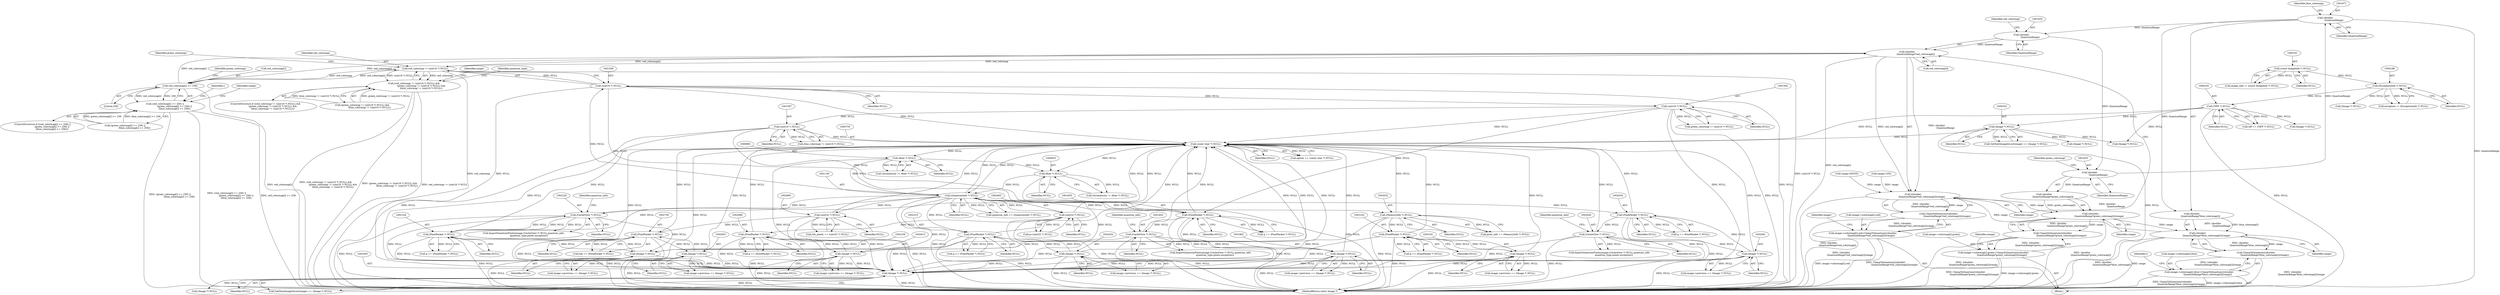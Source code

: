 digraph "0_ImageMagick_f6e9d0d9955e85bdd7540b251cd50d598dacc5e6_62@pointer" {
"1001633" [label="(Call,(double)\n                        QuantumRange*red_colormap[i])"];
"1001634" [label="(Call,(double)\n                        QuantumRange)"];
"1001670" [label="(Call,(double)\n                        QuantumRange)"];
"1001652" [label="(Call,(double)\n                        QuantumRange)"];
"1001553" [label="(Call,red_colormap != (uint16 *) NULL)"];
"1001588" [label="(Call,red_colormap[i] >= 256)"];
"1001633" [label="(Call,(double)\n                        QuantumRange*red_colormap[i])"];
"1001555" [label="(Call,(uint16 *) NULL)"];
"1001139" [label="(Call,(QuantumInfo *) NULL)"];
"1000932" [label="(Call,(float *) NULL)"];
"1000894" [label="(Call,(float *) NULL)"];
"1000754" [label="(Call,(const char *) NULL)"];
"1002952" [label="(Call,(Image *) NULL)"];
"1002749" [label="(Call,(PixelPacket *) NULL)"];
"1002684" [label="(Call,(uint32 *) NULL)"];
"1002462" [label="(Call,(uint32 *) NULL)"];
"1000331" [label="(Call,(Image *) NULL)"];
"1000253" [label="(Call,(TIFF *) NULL)"];
"1000187" [label="(Call,(ExceptionInfo *) NULL)"];
"1000160" [label="(Call,(const ImageInfo *) NULL)"];
"1001561" [label="(Call,(uint16 *) NULL)"];
"1002612" [label="(Call,(Image *) NULL)"];
"1002495" [label="(Call,(PixelPacket *) NULL)"];
"1002219" [label="(Call,(CacheView *) NULL)"];
"1002143" [label="(Call,(PixelPacket *) NULL)"];
"1002238" [label="(Call,(Image *) NULL)"];
"1002314" [label="(Call,(PixelPacket *) NULL)"];
"1002433" [label="(Call,(Image *) NULL)"];
"1003180" [label="(Call,(Image *) NULL)"];
"1003101" [label="(Call,(PixelPacket *) NULL)"];
"1003031" [label="(Call,(MemoryInfo *) NULL)"];
"1001834" [label="(Call,(PixelPacket *) NULL)"];
"1001861" [label="(Call,(Image *) NULL)"];
"1001842" [label="(Call,(CacheView *) NULL)"];
"1001566" [label="(Call,(uint16 *) NULL)"];
"1002033" [label="(Call,(PixelPacket *) NULL)"];
"1002060" [label="(Call,(Image *) NULL)"];
"1002041" [label="(Call,(CacheView *) NULL)"];
"1003302" [label="(Call,(Image *) NULL)"];
"1001552" [label="(Call,(red_colormap != (uint16 *) NULL) &&\n                    (green_colormap != (uint16 *) NULL) &&\n                    (blue_colormap != (uint16 *) NULL))"];
"1001587" [label="(Call,(red_colormap[i] >= 256) ||\n                          (green_colormap[i] >= 256) ||\n                          (blue_colormap[i] >= 256))"];
"1001632" [label="(Call,((double)\n                        QuantumRange*red_colormap[i])/range)"];
"1001631" [label="(Call,ClampToQuantum(((double)\n                        QuantumRange*red_colormap[i])/range))"];
"1001623" [label="(Call,image->colormap[i].red=ClampToQuantum(((double)\n                        QuantumRange*red_colormap[i])/range))"];
"1001650" [label="(Call,((double)\n                        QuantumRange*green_colormap[i])/range)"];
"1001649" [label="(Call,ClampToQuantum(((double)\n                        QuantumRange*green_colormap[i])/range))"];
"1001641" [label="(Call,image->colormap[i].green=ClampToQuantum(((double)\n                        QuantumRange*green_colormap[i])/range))"];
"1001668" [label="(Call,((double)\n                        QuantumRange*blue_colormap[i])/range)"];
"1001667" [label="(Call,ClampToQuantum(((double)\n                        QuantumRange*blue_colormap[i])/range))"];
"1001659" [label="(Call,image->colormap[i].blue=ClampToQuantum(((double)\n                        QuantumRange*blue_colormap[i])/range))"];
"1001667" [label="(Call,ClampToQuantum(((double)\n                        QuantumRange*blue_colormap[i])/range))"];
"1000333" [label="(Identifier,NULL)"];
"1002460" [label="(Call,p=(uint32 *) NULL)"];
"1001637" [label="(Call,red_colormap[i])"];
"1000217" [label="(Call,(Image *) NULL)"];
"1000321" [label="(Call,(Image *) NULL)"];
"1002312" [label="(Call,q == (PixelPacket *) NULL)"];
"1001636" [label="(Identifier,QuantumRange)"];
"1003031" [label="(Call,(MemoryInfo *) NULL)"];
"1001566" [label="(Call,(uint16 *) NULL)"];
"1000328" [label="(Call,GetNextImageInList(image) == (Image *) NULL)"];
"1001605" [label="(Call,range=65535)"];
"1002234" [label="(Call,image->previous == (Image *) NULL)"];
"1002433" [label="(Call,(Image *) NULL)"];
"1001861" [label="(Call,(Image *) NULL)"];
"1002039" [label="(Call,ImportQuantumPixels(image,(CacheView *) NULL,quantum_info,\n            quantum_type,pixels,exception))"];
"1001650" [label="(Call,((double)\n                        QuantumRange*green_colormap[i])/range)"];
"1003033" [label="(Identifier,NULL)"];
"1001638" [label="(Identifier,red_colormap)"];
"1001842" [label="(Call,(CacheView *) NULL)"];
"1001632" [label="(Call,((double)\n                        QuantumRange*red_colormap[i])/range)"];
"1001658" [label="(Identifier,range)"];
"1001554" [label="(Identifier,red_colormap)"];
"1002238" [label="(Call,(Image *) NULL)"];
"1001557" [label="(Identifier,NULL)"];
"1001555" [label="(Call,(uint16 *) NULL)"];
"1001652" [label="(Call,(double)\n                        QuantumRange)"];
"1000253" [label="(Call,(TIFF *) NULL)"];
"1001857" [label="(Call,image->previous == (Image *) NULL)"];
"1001645" [label="(Identifier,image)"];
"1001633" [label="(Call,(double)\n                        QuantumRange*red_colormap[i])"];
"1000158" [label="(Call,image_info != (const ImageInfo *) NULL)"];
"1002608" [label="(Call,image->previous == (Image *) NULL)"];
"1002043" [label="(Identifier,NULL)"];
"1002222" [label="(Identifier,quantum_info)"];
"1002429" [label="(Call,image->previous == (Image *) NULL)"];
"1002041" [label="(Call,(CacheView *) NULL)"];
"1001141" [label="(Identifier,NULL)"];
"1002684" [label="(Call,(uint32 *) NULL)"];
"1000892" [label="(Call,chromaticity != (float *) NULL)"];
"1003311" [label="(Call,(Image *) NULL)"];
"1001634" [label="(Call,(double)\n                        QuantumRange)"];
"1001552" [label="(Call,(red_colormap != (uint16 *) NULL) &&\n                    (green_colormap != (uint16 *) NULL) &&\n                    (blue_colormap != (uint16 *) NULL))"];
"1002493" [label="(Call,q == (PixelPacket *) NULL)"];
"1001592" [label="(Literal,256)"];
"1001654" [label="(Identifier,QuantumRange)"];
"1002314" [label="(Call,(PixelPacket *) NULL)"];
"1003099" [label="(Call,q == (PixelPacket *) NULL)"];
"1001656" [label="(Identifier,green_colormap)"];
"1001593" [label="(Call,(green_colormap[i] >= 256) ||\n                          (blue_colormap[i] >= 256))"];
"1001622" [label="(Block,)"];
"1002954" [label="(Identifier,NULL)"];
"1002497" [label="(Identifier,NULL)"];
"1001668" [label="(Call,((double)\n                        QuantumRange*blue_colormap[i])/range)"];
"1000255" [label="(Identifier,NULL)"];
"1000187" [label="(Call,(ExceptionInfo *) NULL)"];
"1002145" [label="(Identifier,NULL)"];
"1001649" [label="(Call,ClampToQuantum(((double)\n                        QuantumRange*green_colormap[i])/range))"];
"1001836" [label="(Identifier,NULL)"];
"1002464" [label="(Identifier,NULL)"];
"1001571" [label="(Identifier,range)"];
"1001674" [label="(Identifier,blue_colormap)"];
"1000251" [label="(Call,tiff == (TIFF *) NULL)"];
"1002495" [label="(Call,(PixelPacket *) NULL)"];
"1000160" [label="(Call,(const ImageInfo *) NULL)"];
"1003103" [label="(Identifier,NULL)"];
"1001676" [label="(Identifier,range)"];
"1001624" [label="(Call,image->colormap[i].red)"];
"1000930" [label="(Call,chromaticity != (float *) NULL)"];
"1001568" [label="(Identifier,NULL)"];
"1001663" [label="(Identifier,image)"];
"1001551" [label="(ControlStructure,if ((red_colormap != (uint16 *) NULL) &&\n                    (green_colormap != (uint16 *) NULL) &&\n                    (blue_colormap != (uint16 *) NULL)))"];
"1001631" [label="(Call,ClampToQuantum(((double)\n                        QuantumRange*red_colormap[i])/range))"];
"1002316" [label="(Identifier,NULL)"];
"1002749" [label="(Call,(PixelPacket *) NULL)"];
"1001564" [label="(Call,blue_colormap != (uint16 *) NULL)"];
"1001563" [label="(Identifier,NULL)"];
"1000185" [label="(Call,exception != (ExceptionInfo *) NULL)"];
"1002044" [label="(Identifier,quantum_info)"];
"1002143" [label="(Call,(PixelPacket *) NULL)"];
"1002948" [label="(Call,image->previous == (Image *) NULL)"];
"1000932" [label="(Call,(float *) NULL)"];
"1003182" [label="(Identifier,NULL)"];
"1002952" [label="(Call,(Image *) NULL)"];
"1002060" [label="(Call,(Image *) NULL)"];
"1001586" [label="(ControlStructure,if ((red_colormap[i] >= 256) ||\n                          (green_colormap[i] >= 256) ||\n                          (blue_colormap[i] >= 256)))"];
"1001863" [label="(Identifier,NULL)"];
"1001570" [label="(Call,range=255)"];
"1003304" [label="(Identifier,NULL)"];
"1001596" [label="(Identifier,green_colormap)"];
"1001845" [label="(Identifier,quantum_info)"];
"1001585" [label="(Identifier,i)"];
"1001659" [label="(Call,image->colormap[i].blue=ClampToQuantum(((double)\n                        QuantumRange*blue_colormap[i])/range))"];
"1000342" [label="(Call,(Image *) NULL)"];
"1001621" [label="(Identifier,i)"];
"1001640" [label="(Identifier,range)"];
"1002747" [label="(Call,tile == (PixelPacket *) NULL)"];
"1001558" [label="(Call,(green_colormap != (uint16 *) NULL) &&\n                    (blue_colormap != (uint16 *) NULL))"];
"1001553" [label="(Call,red_colormap != (uint16 *) NULL)"];
"1001623" [label="(Call,image->colormap[i].red=ClampToQuantum(((double)\n                        QuantumRange*red_colormap[i])/range))"];
"1001139" [label="(Call,(QuantumInfo *) NULL)"];
"1000162" [label="(Identifier,NULL)"];
"1001840" [label="(Call,ImportQuantumPixels(image,(CacheView *) NULL,quantum_info,\n            quantum_type,pixels,exception))"];
"1002217" [label="(Call,ImportQuantumPixels(image,(CacheView *) NULL,quantum_info,\n              quantum_type,pixels,exception))"];
"1002056" [label="(Call,image->previous == (Image *) NULL)"];
"1001137" [label="(Call,quantum_info == (QuantumInfo *) NULL)"];
"1001670" [label="(Call,(double)\n                        QuantumRange)"];
"1002614" [label="(Identifier,NULL)"];
"1002240" [label="(Identifier,NULL)"];
"1000756" [label="(Identifier,NULL)"];
"1001651" [label="(Call,(double)\n                        QuantumRange*green_colormap[i])"];
"1002462" [label="(Call,(uint32 *) NULL)"];
"1002035" [label="(Identifier,NULL)"];
"1002612" [label="(Call,(Image *) NULL)"];
"1001660" [label="(Call,image->colormap[i].blue)"];
"1000331" [label="(Call,(Image *) NULL)"];
"1001672" [label="(Identifier,QuantumRange)"];
"1002682" [label="(Call,tile_pixels == (uint32 *) NULL)"];
"1002221" [label="(Identifier,NULL)"];
"1001561" [label="(Call,(uint16 *) NULL)"];
"1001669" [label="(Call,(double)\n                        QuantumRange*blue_colormap[i])"];
"1002751" [label="(Identifier,NULL)"];
"1001587" [label="(Call,(red_colormap[i] >= 256) ||\n                          (green_colormap[i] >= 256) ||\n                          (blue_colormap[i] >= 256))"];
"1002219" [label="(Call,(CacheView *) NULL)"];
"1001560" [label="(Identifier,green_colormap)"];
"1003176" [label="(Call,image->previous == (Image *) NULL)"];
"1003302" [label="(Call,(Image *) NULL)"];
"1001844" [label="(Identifier,NULL)"];
"1002031" [label="(Call,q == (PixelPacket *) NULL)"];
"1000270" [label="(Call,(Image *) NULL)"];
"1000934" [label="(Identifier,NULL)"];
"1000752" [label="(Call,option == (const char *) NULL)"];
"1002141" [label="(Call,q == (PixelPacket *) NULL)"];
"1003299" [label="(Call,GetNextImageInList(image) == (Image *) NULL)"];
"1002435" [label="(Identifier,NULL)"];
"1001834" [label="(Call,(PixelPacket *) NULL)"];
"1000896" [label="(Identifier,NULL)"];
"1001642" [label="(Call,image->colormap[i].green)"];
"1003029" [label="(Call,pixel_info == (MemoryInfo *) NULL)"];
"1003180" [label="(Call,(Image *) NULL)"];
"1001678" [label="(Identifier,quantum_type)"];
"1001559" [label="(Call,green_colormap != (uint16 *) NULL)"];
"1002033" [label="(Call,(PixelPacket *) NULL)"];
"1003101" [label="(Call,(PixelPacket *) NULL)"];
"1000189" [label="(Identifier,NULL)"];
"1001832" [label="(Call,q == (PixelPacket *) NULL)"];
"1003352" [label="(MethodReturn,static Image *)"];
"1000754" [label="(Call,(const char *) NULL)"];
"1001641" [label="(Call,image->colormap[i].green=ClampToQuantum(((double)\n                        QuantumRange*green_colormap[i])/range))"];
"1001606" [label="(Identifier,range)"];
"1001589" [label="(Call,red_colormap[i])"];
"1000894" [label="(Call,(float *) NULL)"];
"1002686" [label="(Identifier,NULL)"];
"1001588" [label="(Call,red_colormap[i] >= 256)"];
"1002062" [label="(Identifier,NULL)"];
"1001633" -> "1001632"  [label="AST: "];
"1001633" -> "1001637"  [label="CFG: "];
"1001634" -> "1001633"  [label="AST: "];
"1001637" -> "1001633"  [label="AST: "];
"1001640" -> "1001633"  [label="CFG: "];
"1001633" -> "1003352"  [label="DDG: red_colormap[i]"];
"1001633" -> "1001553"  [label="DDG: red_colormap[i]"];
"1001633" -> "1001588"  [label="DDG: red_colormap[i]"];
"1001633" -> "1001632"  [label="DDG: (double)\n                        QuantumRange"];
"1001633" -> "1001632"  [label="DDG: red_colormap[i]"];
"1001634" -> "1001633"  [label="DDG: QuantumRange"];
"1001553" -> "1001633"  [label="DDG: red_colormap"];
"1001588" -> "1001633"  [label="DDG: red_colormap[i]"];
"1001634" -> "1001636"  [label="CFG: "];
"1001635" -> "1001634"  [label="AST: "];
"1001636" -> "1001634"  [label="AST: "];
"1001638" -> "1001634"  [label="CFG: "];
"1001670" -> "1001634"  [label="DDG: QuantumRange"];
"1001634" -> "1001652"  [label="DDG: QuantumRange"];
"1001670" -> "1001669"  [label="AST: "];
"1001670" -> "1001672"  [label="CFG: "];
"1001671" -> "1001670"  [label="AST: "];
"1001672" -> "1001670"  [label="AST: "];
"1001674" -> "1001670"  [label="CFG: "];
"1001670" -> "1003352"  [label="DDG: QuantumRange"];
"1001670" -> "1001669"  [label="DDG: QuantumRange"];
"1001652" -> "1001670"  [label="DDG: QuantumRange"];
"1001652" -> "1001651"  [label="AST: "];
"1001652" -> "1001654"  [label="CFG: "];
"1001653" -> "1001652"  [label="AST: "];
"1001654" -> "1001652"  [label="AST: "];
"1001656" -> "1001652"  [label="CFG: "];
"1001652" -> "1001651"  [label="DDG: QuantumRange"];
"1001553" -> "1001552"  [label="AST: "];
"1001553" -> "1001555"  [label="CFG: "];
"1001554" -> "1001553"  [label="AST: "];
"1001555" -> "1001553"  [label="AST: "];
"1001560" -> "1001553"  [label="CFG: "];
"1001552" -> "1001553"  [label="CFG: "];
"1001553" -> "1003352"  [label="DDG: red_colormap"];
"1001553" -> "1003352"  [label="DDG: (uint16 *) NULL"];
"1001553" -> "1001552"  [label="DDG: red_colormap"];
"1001553" -> "1001552"  [label="DDG: (uint16 *) NULL"];
"1001588" -> "1001553"  [label="DDG: red_colormap[i]"];
"1001555" -> "1001553"  [label="DDG: NULL"];
"1001553" -> "1001588"  [label="DDG: red_colormap"];
"1001588" -> "1001587"  [label="AST: "];
"1001588" -> "1001592"  [label="CFG: "];
"1001589" -> "1001588"  [label="AST: "];
"1001592" -> "1001588"  [label="AST: "];
"1001596" -> "1001588"  [label="CFG: "];
"1001587" -> "1001588"  [label="CFG: "];
"1001588" -> "1003352"  [label="DDG: red_colormap[i]"];
"1001588" -> "1001587"  [label="DDG: red_colormap[i]"];
"1001588" -> "1001587"  [label="DDG: 256"];
"1001555" -> "1001557"  [label="CFG: "];
"1001556" -> "1001555"  [label="AST: "];
"1001557" -> "1001555"  [label="AST: "];
"1001555" -> "1003352"  [label="DDG: NULL"];
"1001555" -> "1000754"  [label="DDG: NULL"];
"1001139" -> "1001555"  [label="DDG: NULL"];
"1001555" -> "1001561"  [label="DDG: NULL"];
"1001555" -> "1001834"  [label="DDG: NULL"];
"1001555" -> "1003302"  [label="DDG: NULL"];
"1001139" -> "1001137"  [label="AST: "];
"1001139" -> "1001141"  [label="CFG: "];
"1001140" -> "1001139"  [label="AST: "];
"1001141" -> "1001139"  [label="AST: "];
"1001137" -> "1001139"  [label="CFG: "];
"1001139" -> "1003352"  [label="DDG: NULL"];
"1001139" -> "1000754"  [label="DDG: NULL"];
"1001139" -> "1001137"  [label="DDG: NULL"];
"1000932" -> "1001139"  [label="DDG: NULL"];
"1000894" -> "1001139"  [label="DDG: NULL"];
"1000754" -> "1001139"  [label="DDG: NULL"];
"1001139" -> "1001834"  [label="DDG: NULL"];
"1001139" -> "1002033"  [label="DDG: NULL"];
"1001139" -> "1002143"  [label="DDG: NULL"];
"1001139" -> "1002219"  [label="DDG: NULL"];
"1001139" -> "1002238"  [label="DDG: NULL"];
"1001139" -> "1002314"  [label="DDG: NULL"];
"1001139" -> "1002462"  [label="DDG: NULL"];
"1001139" -> "1002684"  [label="DDG: NULL"];
"1001139" -> "1003031"  [label="DDG: NULL"];
"1001139" -> "1003302"  [label="DDG: NULL"];
"1000932" -> "1000930"  [label="AST: "];
"1000932" -> "1000934"  [label="CFG: "];
"1000933" -> "1000932"  [label="AST: "];
"1000934" -> "1000932"  [label="AST: "];
"1000930" -> "1000932"  [label="CFG: "];
"1000932" -> "1003352"  [label="DDG: NULL"];
"1000932" -> "1000930"  [label="DDG: NULL"];
"1000894" -> "1000932"  [label="DDG: NULL"];
"1000754" -> "1000932"  [label="DDG: NULL"];
"1000894" -> "1000892"  [label="AST: "];
"1000894" -> "1000896"  [label="CFG: "];
"1000895" -> "1000894"  [label="AST: "];
"1000896" -> "1000894"  [label="AST: "];
"1000892" -> "1000894"  [label="CFG: "];
"1000894" -> "1003352"  [label="DDG: NULL"];
"1000894" -> "1000892"  [label="DDG: NULL"];
"1000754" -> "1000894"  [label="DDG: NULL"];
"1000754" -> "1000752"  [label="AST: "];
"1000754" -> "1000756"  [label="CFG: "];
"1000755" -> "1000754"  [label="AST: "];
"1000756" -> "1000754"  [label="AST: "];
"1000752" -> "1000754"  [label="CFG: "];
"1000754" -> "1003352"  [label="DDG: NULL"];
"1000754" -> "1000752"  [label="DDG: NULL"];
"1002952" -> "1000754"  [label="DDG: NULL"];
"1002462" -> "1000754"  [label="DDG: NULL"];
"1000331" -> "1000754"  [label="DDG: NULL"];
"1001561" -> "1000754"  [label="DDG: NULL"];
"1002612" -> "1000754"  [label="DDG: NULL"];
"1002495" -> "1000754"  [label="DDG: NULL"];
"1000253" -> "1000754"  [label="DDG: NULL"];
"1002219" -> "1000754"  [label="DDG: NULL"];
"1002314" -> "1000754"  [label="DDG: NULL"];
"1003180" -> "1000754"  [label="DDG: NULL"];
"1001834" -> "1000754"  [label="DDG: NULL"];
"1002033" -> "1000754"  [label="DDG: NULL"];
"1001842" -> "1000754"  [label="DDG: NULL"];
"1003302" -> "1000754"  [label="DDG: NULL"];
"1003031" -> "1000754"  [label="DDG: NULL"];
"1001861" -> "1000754"  [label="DDG: NULL"];
"1002143" -> "1000754"  [label="DDG: NULL"];
"1002684" -> "1000754"  [label="DDG: NULL"];
"1002433" -> "1000754"  [label="DDG: NULL"];
"1002060" -> "1000754"  [label="DDG: NULL"];
"1002749" -> "1000754"  [label="DDG: NULL"];
"1002238" -> "1000754"  [label="DDG: NULL"];
"1001566" -> "1000754"  [label="DDG: NULL"];
"1002041" -> "1000754"  [label="DDG: NULL"];
"1003101" -> "1000754"  [label="DDG: NULL"];
"1002952" -> "1002948"  [label="AST: "];
"1002952" -> "1002954"  [label="CFG: "];
"1002953" -> "1002952"  [label="AST: "];
"1002954" -> "1002952"  [label="AST: "];
"1002948" -> "1002952"  [label="CFG: "];
"1002952" -> "1003352"  [label="DDG: NULL"];
"1002952" -> "1002749"  [label="DDG: NULL"];
"1002952" -> "1002948"  [label="DDG: NULL"];
"1002749" -> "1002952"  [label="DDG: NULL"];
"1002952" -> "1003302"  [label="DDG: NULL"];
"1002749" -> "1002747"  [label="AST: "];
"1002749" -> "1002751"  [label="CFG: "];
"1002750" -> "1002749"  [label="AST: "];
"1002751" -> "1002749"  [label="AST: "];
"1002747" -> "1002749"  [label="CFG: "];
"1002749" -> "1003352"  [label="DDG: NULL"];
"1002749" -> "1002747"  [label="DDG: NULL"];
"1002684" -> "1002749"  [label="DDG: NULL"];
"1002749" -> "1003302"  [label="DDG: NULL"];
"1002684" -> "1002682"  [label="AST: "];
"1002684" -> "1002686"  [label="CFG: "];
"1002685" -> "1002684"  [label="AST: "];
"1002686" -> "1002684"  [label="AST: "];
"1002682" -> "1002684"  [label="CFG: "];
"1002684" -> "1003352"  [label="DDG: NULL"];
"1002684" -> "1002682"  [label="DDG: NULL"];
"1002684" -> "1003302"  [label="DDG: NULL"];
"1002462" -> "1002460"  [label="AST: "];
"1002462" -> "1002464"  [label="CFG: "];
"1002463" -> "1002462"  [label="AST: "];
"1002464" -> "1002462"  [label="AST: "];
"1002460" -> "1002462"  [label="CFG: "];
"1002462" -> "1003352"  [label="DDG: NULL"];
"1002462" -> "1002460"  [label="DDG: NULL"];
"1002462" -> "1002495"  [label="DDG: NULL"];
"1002462" -> "1003302"  [label="DDG: NULL"];
"1000331" -> "1000328"  [label="AST: "];
"1000331" -> "1000333"  [label="CFG: "];
"1000332" -> "1000331"  [label="AST: "];
"1000333" -> "1000331"  [label="AST: "];
"1000328" -> "1000331"  [label="CFG: "];
"1000331" -> "1003352"  [label="DDG: NULL"];
"1000331" -> "1000321"  [label="DDG: NULL"];
"1000331" -> "1000328"  [label="DDG: NULL"];
"1000253" -> "1000331"  [label="DDG: NULL"];
"1000331" -> "1000342"  [label="DDG: NULL"];
"1000253" -> "1000251"  [label="AST: "];
"1000253" -> "1000255"  [label="CFG: "];
"1000254" -> "1000253"  [label="AST: "];
"1000255" -> "1000253"  [label="AST: "];
"1000251" -> "1000253"  [label="CFG: "];
"1000253" -> "1003352"  [label="DDG: NULL"];
"1000253" -> "1000251"  [label="DDG: NULL"];
"1000187" -> "1000253"  [label="DDG: NULL"];
"1000253" -> "1000270"  [label="DDG: NULL"];
"1000253" -> "1000321"  [label="DDG: NULL"];
"1000187" -> "1000185"  [label="AST: "];
"1000187" -> "1000189"  [label="CFG: "];
"1000188" -> "1000187"  [label="AST: "];
"1000189" -> "1000187"  [label="AST: "];
"1000185" -> "1000187"  [label="CFG: "];
"1000187" -> "1000185"  [label="DDG: NULL"];
"1000160" -> "1000187"  [label="DDG: NULL"];
"1000187" -> "1000217"  [label="DDG: NULL"];
"1000160" -> "1000158"  [label="AST: "];
"1000160" -> "1000162"  [label="CFG: "];
"1000161" -> "1000160"  [label="AST: "];
"1000162" -> "1000160"  [label="AST: "];
"1000158" -> "1000160"  [label="CFG: "];
"1000160" -> "1000158"  [label="DDG: NULL"];
"1001561" -> "1001559"  [label="AST: "];
"1001561" -> "1001563"  [label="CFG: "];
"1001562" -> "1001561"  [label="AST: "];
"1001563" -> "1001561"  [label="AST: "];
"1001559" -> "1001561"  [label="CFG: "];
"1001561" -> "1003352"  [label="DDG: NULL"];
"1001561" -> "1001559"  [label="DDG: NULL"];
"1001561" -> "1001566"  [label="DDG: NULL"];
"1001561" -> "1001834"  [label="DDG: NULL"];
"1001561" -> "1003302"  [label="DDG: NULL"];
"1002612" -> "1002608"  [label="AST: "];
"1002612" -> "1002614"  [label="CFG: "];
"1002613" -> "1002612"  [label="AST: "];
"1002614" -> "1002612"  [label="AST: "];
"1002608" -> "1002612"  [label="CFG: "];
"1002612" -> "1003352"  [label="DDG: NULL"];
"1002612" -> "1002495"  [label="DDG: NULL"];
"1002612" -> "1002608"  [label="DDG: NULL"];
"1002495" -> "1002612"  [label="DDG: NULL"];
"1002612" -> "1003302"  [label="DDG: NULL"];
"1002495" -> "1002493"  [label="AST: "];
"1002495" -> "1002497"  [label="CFG: "];
"1002496" -> "1002495"  [label="AST: "];
"1002497" -> "1002495"  [label="AST: "];
"1002493" -> "1002495"  [label="CFG: "];
"1002495" -> "1003352"  [label="DDG: NULL"];
"1002495" -> "1002493"  [label="DDG: NULL"];
"1002495" -> "1003302"  [label="DDG: NULL"];
"1002219" -> "1002217"  [label="AST: "];
"1002219" -> "1002221"  [label="CFG: "];
"1002220" -> "1002219"  [label="AST: "];
"1002221" -> "1002219"  [label="AST: "];
"1002222" -> "1002219"  [label="CFG: "];
"1002219" -> "1003352"  [label="DDG: NULL"];
"1002219" -> "1002143"  [label="DDG: NULL"];
"1002219" -> "1002217"  [label="DDG: NULL"];
"1002143" -> "1002219"  [label="DDG: NULL"];
"1002219" -> "1002238"  [label="DDG: NULL"];
"1002219" -> "1003302"  [label="DDG: NULL"];
"1002143" -> "1002141"  [label="AST: "];
"1002143" -> "1002145"  [label="CFG: "];
"1002144" -> "1002143"  [label="AST: "];
"1002145" -> "1002143"  [label="AST: "];
"1002141" -> "1002143"  [label="CFG: "];
"1002143" -> "1003352"  [label="DDG: NULL"];
"1002143" -> "1002141"  [label="DDG: NULL"];
"1002238" -> "1002143"  [label="DDG: NULL"];
"1002143" -> "1002238"  [label="DDG: NULL"];
"1002143" -> "1003302"  [label="DDG: NULL"];
"1002238" -> "1002234"  [label="AST: "];
"1002238" -> "1002240"  [label="CFG: "];
"1002239" -> "1002238"  [label="AST: "];
"1002240" -> "1002238"  [label="AST: "];
"1002234" -> "1002238"  [label="CFG: "];
"1002238" -> "1003352"  [label="DDG: NULL"];
"1002238" -> "1002234"  [label="DDG: NULL"];
"1002238" -> "1003302"  [label="DDG: NULL"];
"1002314" -> "1002312"  [label="AST: "];
"1002314" -> "1002316"  [label="CFG: "];
"1002315" -> "1002314"  [label="AST: "];
"1002316" -> "1002314"  [label="AST: "];
"1002312" -> "1002314"  [label="CFG: "];
"1002314" -> "1003352"  [label="DDG: NULL"];
"1002314" -> "1002312"  [label="DDG: NULL"];
"1002433" -> "1002314"  [label="DDG: NULL"];
"1002314" -> "1002433"  [label="DDG: NULL"];
"1002314" -> "1003302"  [label="DDG: NULL"];
"1002433" -> "1002429"  [label="AST: "];
"1002433" -> "1002435"  [label="CFG: "];
"1002434" -> "1002433"  [label="AST: "];
"1002435" -> "1002433"  [label="AST: "];
"1002429" -> "1002433"  [label="CFG: "];
"1002433" -> "1003352"  [label="DDG: NULL"];
"1002433" -> "1002429"  [label="DDG: NULL"];
"1002433" -> "1003302"  [label="DDG: NULL"];
"1003180" -> "1003176"  [label="AST: "];
"1003180" -> "1003182"  [label="CFG: "];
"1003181" -> "1003180"  [label="AST: "];
"1003182" -> "1003180"  [label="AST: "];
"1003176" -> "1003180"  [label="CFG: "];
"1003180" -> "1003352"  [label="DDG: NULL"];
"1003180" -> "1003101"  [label="DDG: NULL"];
"1003180" -> "1003176"  [label="DDG: NULL"];
"1003101" -> "1003180"  [label="DDG: NULL"];
"1003180" -> "1003302"  [label="DDG: NULL"];
"1003101" -> "1003099"  [label="AST: "];
"1003101" -> "1003103"  [label="CFG: "];
"1003102" -> "1003101"  [label="AST: "];
"1003103" -> "1003101"  [label="AST: "];
"1003099" -> "1003101"  [label="CFG: "];
"1003101" -> "1003352"  [label="DDG: NULL"];
"1003101" -> "1003099"  [label="DDG: NULL"];
"1003031" -> "1003101"  [label="DDG: NULL"];
"1003101" -> "1003302"  [label="DDG: NULL"];
"1003031" -> "1003029"  [label="AST: "];
"1003031" -> "1003033"  [label="CFG: "];
"1003032" -> "1003031"  [label="AST: "];
"1003033" -> "1003031"  [label="AST: "];
"1003029" -> "1003031"  [label="CFG: "];
"1003031" -> "1003352"  [label="DDG: NULL"];
"1003031" -> "1003029"  [label="DDG: NULL"];
"1003031" -> "1003302"  [label="DDG: NULL"];
"1001834" -> "1001832"  [label="AST: "];
"1001834" -> "1001836"  [label="CFG: "];
"1001835" -> "1001834"  [label="AST: "];
"1001836" -> "1001834"  [label="AST: "];
"1001832" -> "1001834"  [label="CFG: "];
"1001834" -> "1003352"  [label="DDG: NULL"];
"1001834" -> "1001832"  [label="DDG: NULL"];
"1001861" -> "1001834"  [label="DDG: NULL"];
"1001566" -> "1001834"  [label="DDG: NULL"];
"1001834" -> "1001842"  [label="DDG: NULL"];
"1001834" -> "1003302"  [label="DDG: NULL"];
"1001861" -> "1001857"  [label="AST: "];
"1001861" -> "1001863"  [label="CFG: "];
"1001862" -> "1001861"  [label="AST: "];
"1001863" -> "1001861"  [label="AST: "];
"1001857" -> "1001861"  [label="CFG: "];
"1001861" -> "1003352"  [label="DDG: NULL"];
"1001861" -> "1001857"  [label="DDG: NULL"];
"1001842" -> "1001861"  [label="DDG: NULL"];
"1001861" -> "1003302"  [label="DDG: NULL"];
"1001842" -> "1001840"  [label="AST: "];
"1001842" -> "1001844"  [label="CFG: "];
"1001843" -> "1001842"  [label="AST: "];
"1001844" -> "1001842"  [label="AST: "];
"1001845" -> "1001842"  [label="CFG: "];
"1001842" -> "1003352"  [label="DDG: NULL"];
"1001842" -> "1001840"  [label="DDG: NULL"];
"1001842" -> "1003302"  [label="DDG: NULL"];
"1001566" -> "1001564"  [label="AST: "];
"1001566" -> "1001568"  [label="CFG: "];
"1001567" -> "1001566"  [label="AST: "];
"1001568" -> "1001566"  [label="AST: "];
"1001564" -> "1001566"  [label="CFG: "];
"1001566" -> "1003352"  [label="DDG: NULL"];
"1001566" -> "1001564"  [label="DDG: NULL"];
"1001566" -> "1003302"  [label="DDG: NULL"];
"1002033" -> "1002031"  [label="AST: "];
"1002033" -> "1002035"  [label="CFG: "];
"1002034" -> "1002033"  [label="AST: "];
"1002035" -> "1002033"  [label="AST: "];
"1002031" -> "1002033"  [label="CFG: "];
"1002033" -> "1003352"  [label="DDG: NULL"];
"1002033" -> "1002031"  [label="DDG: NULL"];
"1002060" -> "1002033"  [label="DDG: NULL"];
"1002033" -> "1002041"  [label="DDG: NULL"];
"1002033" -> "1003302"  [label="DDG: NULL"];
"1002060" -> "1002056"  [label="AST: "];
"1002060" -> "1002062"  [label="CFG: "];
"1002061" -> "1002060"  [label="AST: "];
"1002062" -> "1002060"  [label="AST: "];
"1002056" -> "1002060"  [label="CFG: "];
"1002060" -> "1003352"  [label="DDG: NULL"];
"1002060" -> "1002056"  [label="DDG: NULL"];
"1002041" -> "1002060"  [label="DDG: NULL"];
"1002060" -> "1003302"  [label="DDG: NULL"];
"1002041" -> "1002039"  [label="AST: "];
"1002041" -> "1002043"  [label="CFG: "];
"1002042" -> "1002041"  [label="AST: "];
"1002043" -> "1002041"  [label="AST: "];
"1002044" -> "1002041"  [label="CFG: "];
"1002041" -> "1003352"  [label="DDG: NULL"];
"1002041" -> "1002039"  [label="DDG: NULL"];
"1002041" -> "1003302"  [label="DDG: NULL"];
"1003302" -> "1003299"  [label="AST: "];
"1003302" -> "1003304"  [label="CFG: "];
"1003303" -> "1003302"  [label="AST: "];
"1003304" -> "1003302"  [label="AST: "];
"1003299" -> "1003302"  [label="CFG: "];
"1003302" -> "1003352"  [label="DDG: NULL"];
"1003302" -> "1003299"  [label="DDG: NULL"];
"1003302" -> "1003311"  [label="DDG: NULL"];
"1001552" -> "1001551"  [label="AST: "];
"1001552" -> "1001558"  [label="CFG: "];
"1001558" -> "1001552"  [label="AST: "];
"1001571" -> "1001552"  [label="CFG: "];
"1001678" -> "1001552"  [label="CFG: "];
"1001552" -> "1003352"  [label="DDG: (green_colormap != (uint16 *) NULL) &&\n                    (blue_colormap != (uint16 *) NULL)"];
"1001552" -> "1003352"  [label="DDG: red_colormap != (uint16 *) NULL"];
"1001552" -> "1003352"  [label="DDG: (red_colormap != (uint16 *) NULL) &&\n                    (green_colormap != (uint16 *) NULL) &&\n                    (blue_colormap != (uint16 *) NULL)"];
"1001558" -> "1001552"  [label="DDG: green_colormap != (uint16 *) NULL"];
"1001558" -> "1001552"  [label="DDG: blue_colormap != (uint16 *) NULL"];
"1001587" -> "1001586"  [label="AST: "];
"1001587" -> "1001593"  [label="CFG: "];
"1001593" -> "1001587"  [label="AST: "];
"1001606" -> "1001587"  [label="CFG: "];
"1001585" -> "1001587"  [label="CFG: "];
"1001587" -> "1003352"  [label="DDG: (green_colormap[i] >= 256) ||\n                          (blue_colormap[i] >= 256)"];
"1001587" -> "1003352"  [label="DDG: (red_colormap[i] >= 256) ||\n                          (green_colormap[i] >= 256) ||\n                          (blue_colormap[i] >= 256)"];
"1001587" -> "1003352"  [label="DDG: red_colormap[i] >= 256"];
"1001593" -> "1001587"  [label="DDG: green_colormap[i] >= 256"];
"1001593" -> "1001587"  [label="DDG: blue_colormap[i] >= 256"];
"1001632" -> "1001631"  [label="AST: "];
"1001632" -> "1001640"  [label="CFG: "];
"1001640" -> "1001632"  [label="AST: "];
"1001631" -> "1001632"  [label="CFG: "];
"1001632" -> "1003352"  [label="DDG: (double)\n                        QuantumRange*red_colormap[i]"];
"1001632" -> "1001631"  [label="DDG: (double)\n                        QuantumRange*red_colormap[i]"];
"1001632" -> "1001631"  [label="DDG: range"];
"1001605" -> "1001632"  [label="DDG: range"];
"1001570" -> "1001632"  [label="DDG: range"];
"1001668" -> "1001632"  [label="DDG: range"];
"1001632" -> "1001650"  [label="DDG: range"];
"1001631" -> "1001623"  [label="AST: "];
"1001623" -> "1001631"  [label="CFG: "];
"1001631" -> "1003352"  [label="DDG: ((double)\n                        QuantumRange*red_colormap[i])/range"];
"1001631" -> "1001623"  [label="DDG: ((double)\n                        QuantumRange*red_colormap[i])/range"];
"1001623" -> "1001622"  [label="AST: "];
"1001624" -> "1001623"  [label="AST: "];
"1001645" -> "1001623"  [label="CFG: "];
"1001623" -> "1003352"  [label="DDG: ClampToQuantum(((double)\n                        QuantumRange*red_colormap[i])/range)"];
"1001623" -> "1003352"  [label="DDG: image->colormap[i].red"];
"1001650" -> "1001649"  [label="AST: "];
"1001650" -> "1001658"  [label="CFG: "];
"1001651" -> "1001650"  [label="AST: "];
"1001658" -> "1001650"  [label="AST: "];
"1001649" -> "1001650"  [label="CFG: "];
"1001650" -> "1003352"  [label="DDG: (double)\n                        QuantumRange*green_colormap[i]"];
"1001650" -> "1001649"  [label="DDG: (double)\n                        QuantumRange*green_colormap[i]"];
"1001650" -> "1001649"  [label="DDG: range"];
"1001651" -> "1001650"  [label="DDG: (double)\n                        QuantumRange"];
"1001651" -> "1001650"  [label="DDG: green_colormap[i]"];
"1001650" -> "1001668"  [label="DDG: range"];
"1001649" -> "1001641"  [label="AST: "];
"1001641" -> "1001649"  [label="CFG: "];
"1001649" -> "1003352"  [label="DDG: ((double)\n                        QuantumRange*green_colormap[i])/range"];
"1001649" -> "1001641"  [label="DDG: ((double)\n                        QuantumRange*green_colormap[i])/range"];
"1001641" -> "1001622"  [label="AST: "];
"1001642" -> "1001641"  [label="AST: "];
"1001663" -> "1001641"  [label="CFG: "];
"1001641" -> "1003352"  [label="DDG: ClampToQuantum(((double)\n                        QuantumRange*green_colormap[i])/range)"];
"1001641" -> "1003352"  [label="DDG: image->colormap[i].green"];
"1001668" -> "1001667"  [label="AST: "];
"1001668" -> "1001676"  [label="CFG: "];
"1001669" -> "1001668"  [label="AST: "];
"1001676" -> "1001668"  [label="AST: "];
"1001667" -> "1001668"  [label="CFG: "];
"1001668" -> "1003352"  [label="DDG: (double)\n                        QuantumRange*blue_colormap[i]"];
"1001668" -> "1003352"  [label="DDG: range"];
"1001668" -> "1001667"  [label="DDG: (double)\n                        QuantumRange*blue_colormap[i]"];
"1001668" -> "1001667"  [label="DDG: range"];
"1001669" -> "1001668"  [label="DDG: (double)\n                        QuantumRange"];
"1001669" -> "1001668"  [label="DDG: blue_colormap[i]"];
"1001667" -> "1001659"  [label="AST: "];
"1001659" -> "1001667"  [label="CFG: "];
"1001667" -> "1003352"  [label="DDG: ((double)\n                        QuantumRange*blue_colormap[i])/range"];
"1001667" -> "1001659"  [label="DDG: ((double)\n                        QuantumRange*blue_colormap[i])/range"];
"1001659" -> "1001622"  [label="AST: "];
"1001660" -> "1001659"  [label="AST: "];
"1001621" -> "1001659"  [label="CFG: "];
"1001659" -> "1003352"  [label="DDG: image->colormap[i].blue"];
"1001659" -> "1003352"  [label="DDG: ClampToQuantum(((double)\n                        QuantumRange*blue_colormap[i])/range)"];
}
